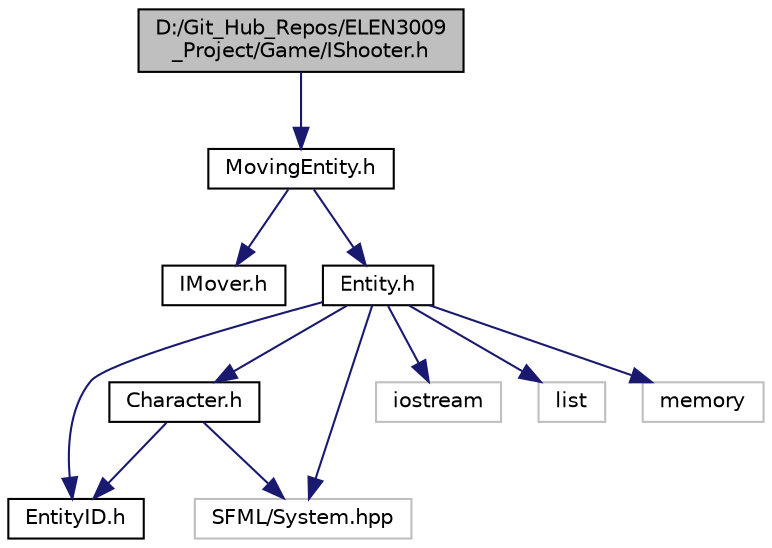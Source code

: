 digraph "D:/Git_Hub_Repos/ELEN3009_Project/Game/IShooter.h"
{
  edge [fontname="Helvetica",fontsize="10",labelfontname="Helvetica",labelfontsize="10"];
  node [fontname="Helvetica",fontsize="10",shape=record];
  Node1 [label="D:/Git_Hub_Repos/ELEN3009\l_Project/Game/IShooter.h",height=0.2,width=0.4,color="black", fillcolor="grey75", style="filled", fontcolor="black"];
  Node1 -> Node2 [color="midnightblue",fontsize="10",style="solid",fontname="Helvetica"];
  Node2 [label="MovingEntity.h",height=0.2,width=0.4,color="black", fillcolor="white", style="filled",URL="$MovingEntity_8h.html"];
  Node2 -> Node3 [color="midnightblue",fontsize="10",style="solid",fontname="Helvetica"];
  Node3 [label="IMover.h",height=0.2,width=0.4,color="black", fillcolor="white", style="filled",URL="$IMover_8h.html"];
  Node2 -> Node4 [color="midnightblue",fontsize="10",style="solid",fontname="Helvetica"];
  Node4 [label="Entity.h",height=0.2,width=0.4,color="black", fillcolor="white", style="filled",URL="$Entity_8h.html"];
  Node4 -> Node5 [color="midnightblue",fontsize="10",style="solid",fontname="Helvetica"];
  Node5 [label="Character.h",height=0.2,width=0.4,color="black", fillcolor="white", style="filled",URL="$Character_8h.html"];
  Node5 -> Node6 [color="midnightblue",fontsize="10",style="solid",fontname="Helvetica"];
  Node6 [label="EntityID.h",height=0.2,width=0.4,color="black", fillcolor="white", style="filled",URL="$EntityID_8h.html"];
  Node5 -> Node7 [color="midnightblue",fontsize="10",style="solid",fontname="Helvetica"];
  Node7 [label="SFML/System.hpp",height=0.2,width=0.4,color="grey75", fillcolor="white", style="filled"];
  Node4 -> Node6 [color="midnightblue",fontsize="10",style="solid",fontname="Helvetica"];
  Node4 -> Node7 [color="midnightblue",fontsize="10",style="solid",fontname="Helvetica"];
  Node4 -> Node8 [color="midnightblue",fontsize="10",style="solid",fontname="Helvetica"];
  Node8 [label="iostream",height=0.2,width=0.4,color="grey75", fillcolor="white", style="filled"];
  Node4 -> Node9 [color="midnightblue",fontsize="10",style="solid",fontname="Helvetica"];
  Node9 [label="list",height=0.2,width=0.4,color="grey75", fillcolor="white", style="filled"];
  Node4 -> Node10 [color="midnightblue",fontsize="10",style="solid",fontname="Helvetica"];
  Node10 [label="memory",height=0.2,width=0.4,color="grey75", fillcolor="white", style="filled"];
}
